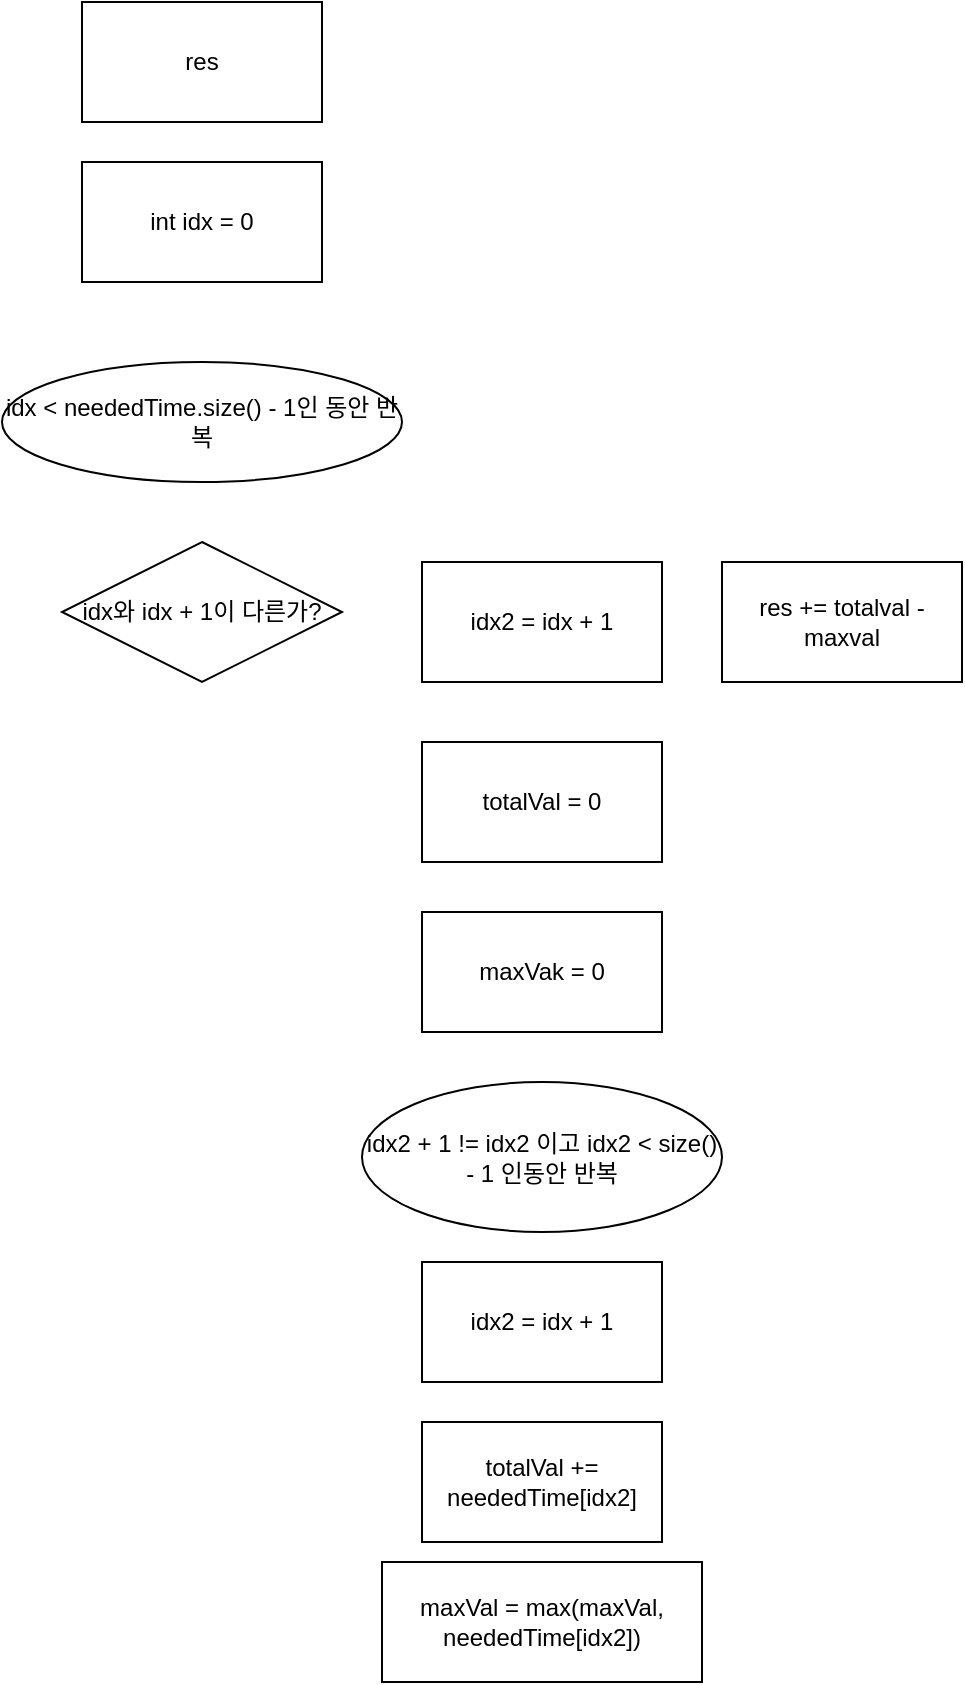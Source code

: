 <mxfile version="22.1.11" type="device">
  <diagram name="페이지-1" id="yExfA1HMY-iVfX2qxn-R">
    <mxGraphModel dx="454" dy="893" grid="1" gridSize="10" guides="1" tooltips="1" connect="1" arrows="1" fold="1" page="1" pageScale="1" pageWidth="827" pageHeight="1169" math="0" shadow="0">
      <root>
        <mxCell id="0" />
        <mxCell id="1" parent="0" />
        <mxCell id="MctMy6eOxU_ym_hAtA6K-1" value="int idx = 0" style="rounded=0;whiteSpace=wrap;html=1;" vertex="1" parent="1">
          <mxGeometry x="70" y="210" width="120" height="60" as="geometry" />
        </mxCell>
        <mxCell id="MctMy6eOxU_ym_hAtA6K-2" value="idx &amp;lt; neededTime.size() - 1인 동안 반복" style="ellipse;whiteSpace=wrap;html=1;" vertex="1" parent="1">
          <mxGeometry x="30" y="310" width="200" height="60" as="geometry" />
        </mxCell>
        <mxCell id="MctMy6eOxU_ym_hAtA6K-3" value="idx와 idx + 1이 다른가?" style="rounded=0;whiteSpace=wrap;html=1;shape=rhombus;perimeter=rhombusPerimeter;" vertex="1" parent="1">
          <mxGeometry x="60" y="400" width="140" height="70" as="geometry" />
        </mxCell>
        <mxCell id="MctMy6eOxU_ym_hAtA6K-5" value="idx2 = idx + 1" style="rounded=0;whiteSpace=wrap;html=1;" vertex="1" parent="1">
          <mxGeometry x="240" y="410" width="120" height="60" as="geometry" />
        </mxCell>
        <mxCell id="MctMy6eOxU_ym_hAtA6K-6" value="idx2 + 1 != idx2 이고 idx2 &amp;lt; size() - 1 인동안 반복" style="ellipse;whiteSpace=wrap;html=1;" vertex="1" parent="1">
          <mxGeometry x="210" y="670" width="180" height="75" as="geometry" />
        </mxCell>
        <mxCell id="MctMy6eOxU_ym_hAtA6K-7" value="idx2 = idx + 1" style="rounded=0;whiteSpace=wrap;html=1;" vertex="1" parent="1">
          <mxGeometry x="240" y="760" width="120" height="60" as="geometry" />
        </mxCell>
        <mxCell id="MctMy6eOxU_ym_hAtA6K-9" value="totalVal = 0" style="whiteSpace=wrap;html=1;" vertex="1" parent="1">
          <mxGeometry x="240" y="500" width="120" height="60" as="geometry" />
        </mxCell>
        <mxCell id="MctMy6eOxU_ym_hAtA6K-10" value="maxVak = 0" style="whiteSpace=wrap;html=1;" vertex="1" parent="1">
          <mxGeometry x="240" y="585" width="120" height="60" as="geometry" />
        </mxCell>
        <mxCell id="MctMy6eOxU_ym_hAtA6K-11" value="maxVal = max(maxVal, neededTime[idx2])" style="whiteSpace=wrap;html=1;" vertex="1" parent="1">
          <mxGeometry x="220" y="910" width="160" height="60" as="geometry" />
        </mxCell>
        <mxCell id="MctMy6eOxU_ym_hAtA6K-13" value="totalVal += neededTime[idx2]" style="whiteSpace=wrap;html=1;" vertex="1" parent="1">
          <mxGeometry x="240" y="840" width="120" height="60" as="geometry" />
        </mxCell>
        <mxCell id="MctMy6eOxU_ym_hAtA6K-14" value="res" style="rounded=0;whiteSpace=wrap;html=1;" vertex="1" parent="1">
          <mxGeometry x="70" y="130" width="120" height="60" as="geometry" />
        </mxCell>
        <mxCell id="MctMy6eOxU_ym_hAtA6K-15" value="res += totalval - maxval" style="rounded=0;whiteSpace=wrap;html=1;" vertex="1" parent="1">
          <mxGeometry x="390" y="410" width="120" height="60" as="geometry" />
        </mxCell>
      </root>
    </mxGraphModel>
  </diagram>
</mxfile>
